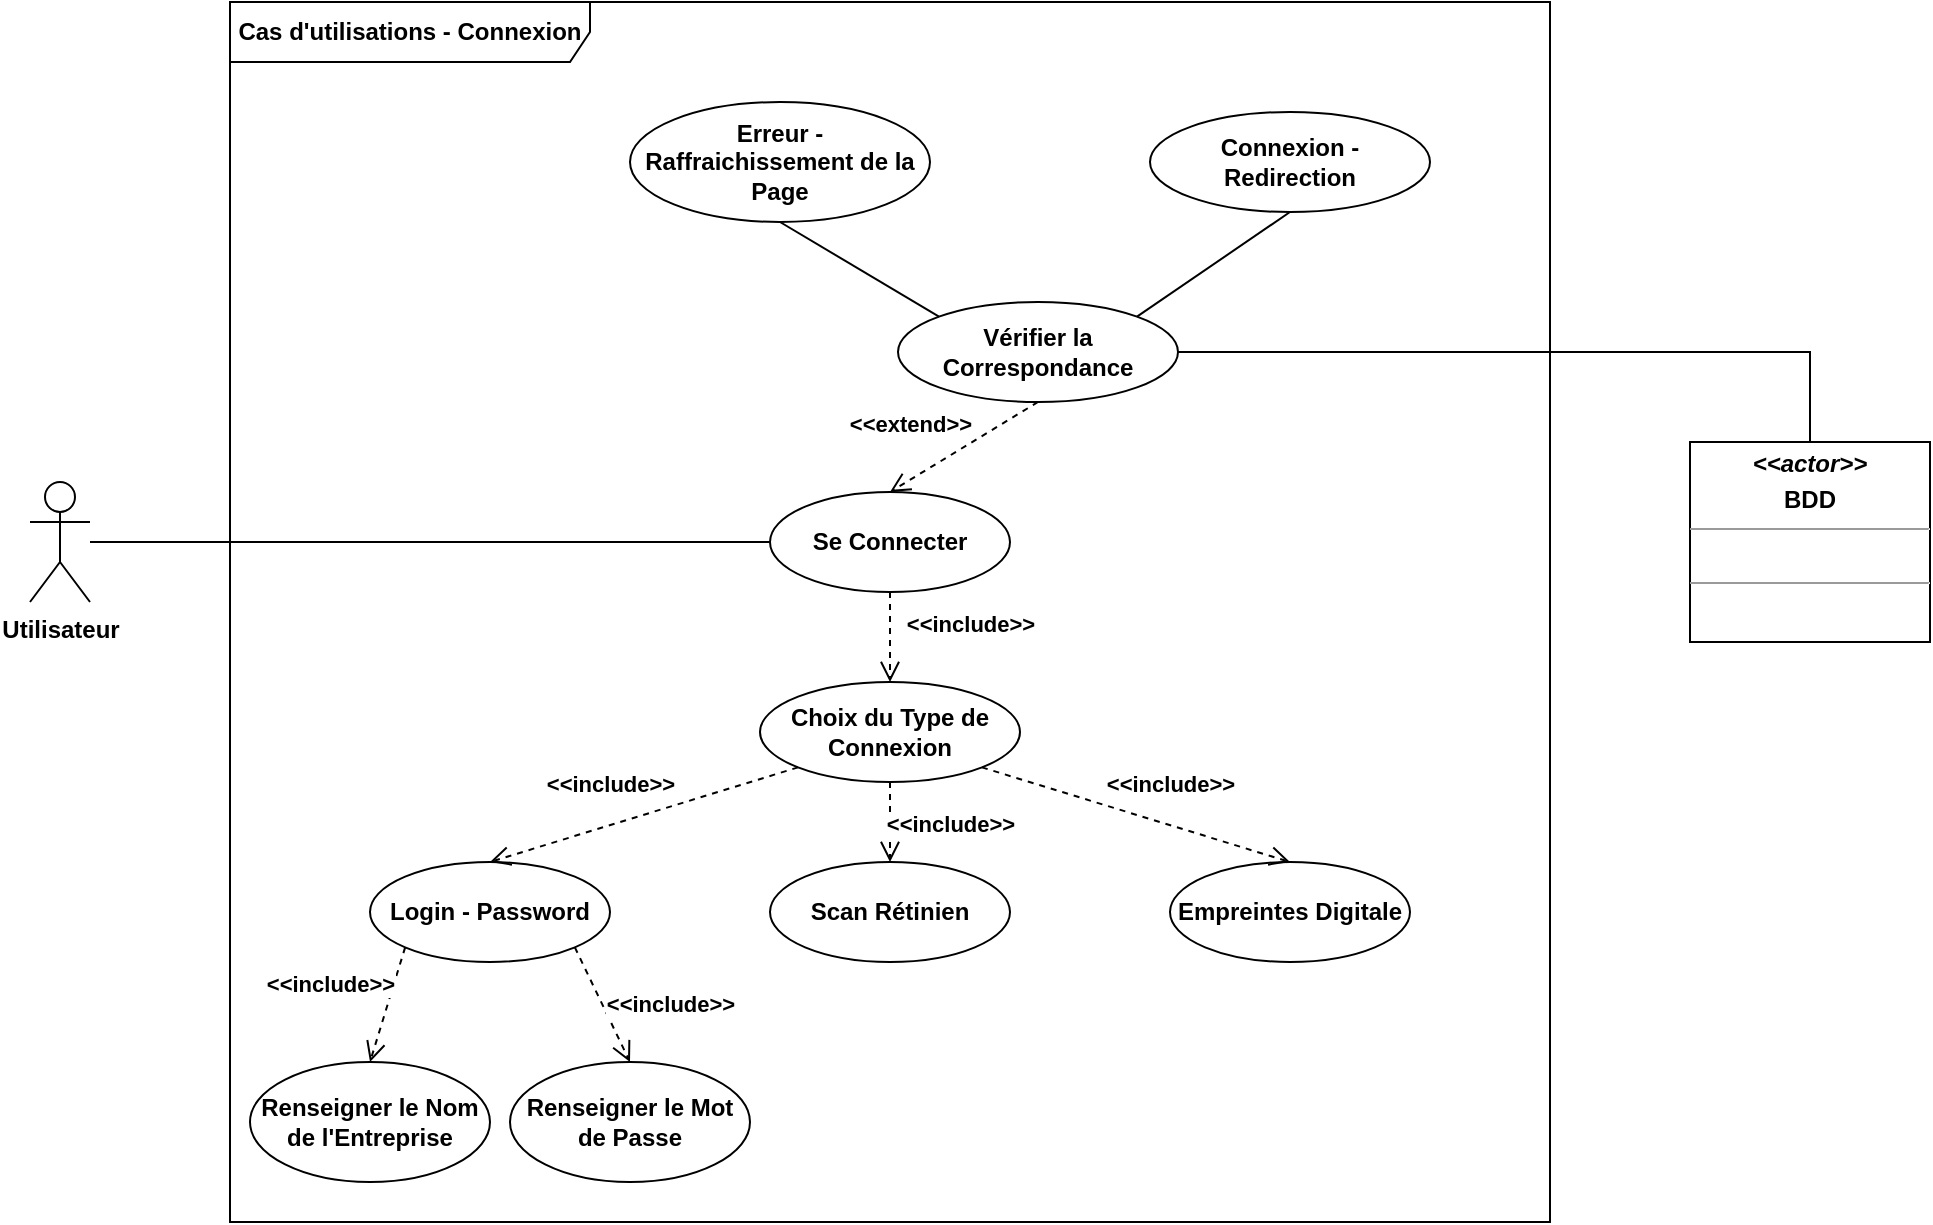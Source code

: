 <mxfile version="20.5.1" type="device"><diagram id="i8uHbc4YsQt7-1IhNRWL" name="Page-1"><mxGraphModel dx="2249" dy="772" grid="1" gridSize="10" guides="1" tooltips="1" connect="1" arrows="1" fold="1" page="1" pageScale="1" pageWidth="827" pageHeight="1169" math="0" shadow="0"><root><mxCell id="0"/><mxCell id="1" parent="0"/><mxCell id="a_bfV0Mtd8QF3BALqNmo-1" value="&lt;span&gt;Cas d'utilisations - Connexion&lt;/span&gt;" style="shape=umlFrame;whiteSpace=wrap;html=1;width=180;height=30;fontStyle=1" parent="1" vertex="1"><mxGeometry x="80" y="70" width="660" height="610" as="geometry"/></mxCell><mxCell id="a_bfV0Mtd8QF3BALqNmo-2" value="Utilisateur" style="shape=umlActor;verticalLabelPosition=bottom;verticalAlign=top;html=1;fontStyle=1" parent="1" vertex="1"><mxGeometry x="-20" y="310" width="30" height="60" as="geometry"/></mxCell><mxCell id="a_bfV0Mtd8QF3BALqNmo-10" value="&lt;p style=&quot;margin:0px;margin-top:4px;text-align:center;&quot;&gt;&lt;i&gt;&amp;lt;&amp;lt;actor&amp;gt;&amp;gt;&lt;/i&gt;&lt;/p&gt;&lt;p style=&quot;margin:0px;margin-top:4px;text-align:center;&quot;&gt;&lt;span&gt;BDD&lt;/span&gt;&lt;br&gt;&lt;span&gt;&lt;/span&gt;&lt;/p&gt;&lt;hr size=&quot;1&quot;&gt;&lt;p style=&quot;margin:0px;margin-left:4px;&quot;&gt;&lt;br&gt;&lt;/p&gt;&lt;hr size=&quot;1&quot;&gt;" style="verticalAlign=top;align=left;overflow=fill;fontSize=12;fontFamily=Helvetica;html=1;fontStyle=1" parent="1" vertex="1"><mxGeometry x="810" y="290" width="120" height="100" as="geometry"/></mxCell><mxCell id="a_bfV0Mtd8QF3BALqNmo-11" value="&lt;span&gt;Se Connecter&lt;/span&gt;" style="ellipse;whiteSpace=wrap;html=1;fontStyle=1" parent="1" vertex="1"><mxGeometry x="350" y="315" width="120" height="50" as="geometry"/></mxCell><mxCell id="a_bfV0Mtd8QF3BALqNmo-12" value="" style="endArrow=none;html=1;rounded=0;entryX=0;entryY=0.5;entryDx=0;entryDy=0;fontStyle=1" parent="1" source="a_bfV0Mtd8QF3BALqNmo-2" target="a_bfV0Mtd8QF3BALqNmo-11" edge="1"><mxGeometry width="50" height="50" relative="1" as="geometry"><mxPoint x="410" y="450" as="sourcePoint"/><mxPoint x="460" y="400" as="targetPoint"/></mxGeometry></mxCell><mxCell id="a_bfV0Mtd8QF3BALqNmo-13" value="&lt;div&gt;&lt;span&gt;Choix du Type de Connexion&lt;/span&gt;&lt;/div&gt;" style="ellipse;whiteSpace=wrap;html=1;fontStyle=1" parent="1" vertex="1"><mxGeometry x="345" y="410" width="130" height="50" as="geometry"/></mxCell><mxCell id="a_bfV0Mtd8QF3BALqNmo-14" value="&lt;span&gt;Login - Password&lt;/span&gt;" style="ellipse;whiteSpace=wrap;html=1;fontStyle=1" parent="1" vertex="1"><mxGeometry x="150" y="500" width="120" height="50" as="geometry"/></mxCell><mxCell id="a_bfV0Mtd8QF3BALqNmo-15" value="&lt;span&gt;Scan Rétinien&lt;/span&gt;" style="ellipse;whiteSpace=wrap;html=1;fontStyle=1" parent="1" vertex="1"><mxGeometry x="350" y="500" width="120" height="50" as="geometry"/></mxCell><mxCell id="a_bfV0Mtd8QF3BALqNmo-16" value="Empreintes Digitale" style="ellipse;whiteSpace=wrap;html=1;fontStyle=1" parent="1" vertex="1"><mxGeometry x="550" y="500" width="120" height="50" as="geometry"/></mxCell><mxCell id="a_bfV0Mtd8QF3BALqNmo-18" value="&lt;span&gt;Vérifier la Correspondance&lt;/span&gt;" style="ellipse;whiteSpace=wrap;html=1;fontStyle=1" parent="1" vertex="1"><mxGeometry x="414" y="220" width="140" height="50" as="geometry"/></mxCell><mxCell id="a_bfV0Mtd8QF3BALqNmo-19" value="&lt;span&gt;Erreur - Raffraichissement de la Page&lt;/span&gt;" style="ellipse;whiteSpace=wrap;html=1;fontStyle=1" parent="1" vertex="1"><mxGeometry x="280" y="120" width="150" height="60" as="geometry"/></mxCell><mxCell id="a_bfV0Mtd8QF3BALqNmo-20" value="&lt;span&gt;Connexion - Redirection&lt;/span&gt;" style="ellipse;whiteSpace=wrap;html=1;fontStyle=1" parent="1" vertex="1"><mxGeometry x="540" y="125" width="140" height="50" as="geometry"/></mxCell><mxCell id="a_bfV0Mtd8QF3BALqNmo-21" value="" style="endArrow=none;html=1;rounded=0;entryX=0.5;entryY=0;entryDx=0;entryDy=0;exitX=1;exitY=0.5;exitDx=0;exitDy=0;fontStyle=1" parent="1" source="a_bfV0Mtd8QF3BALqNmo-18" target="a_bfV0Mtd8QF3BALqNmo-10" edge="1"><mxGeometry width="50" height="50" relative="1" as="geometry"><mxPoint x="410" y="450" as="sourcePoint"/><mxPoint x="460" y="400" as="targetPoint"/><Array as="points"><mxPoint x="870" y="245"/></Array></mxGeometry></mxCell><mxCell id="a_bfV0Mtd8QF3BALqNmo-22" value="" style="endArrow=none;html=1;rounded=0;entryX=0.5;entryY=1;entryDx=0;entryDy=0;exitX=0;exitY=0;exitDx=0;exitDy=0;fontStyle=1" parent="1" source="a_bfV0Mtd8QF3BALqNmo-18" target="a_bfV0Mtd8QF3BALqNmo-19" edge="1"><mxGeometry width="50" height="50" relative="1" as="geometry"><mxPoint x="410" y="450" as="sourcePoint"/><mxPoint x="460" y="400" as="targetPoint"/></mxGeometry></mxCell><mxCell id="a_bfV0Mtd8QF3BALqNmo-24" value="" style="endArrow=none;html=1;rounded=0;entryX=1;entryY=0;entryDx=0;entryDy=0;exitX=0.5;exitY=1;exitDx=0;exitDy=0;fontStyle=1" parent="1" source="a_bfV0Mtd8QF3BALqNmo-20" target="a_bfV0Mtd8QF3BALqNmo-18" edge="1"><mxGeometry width="50" height="50" relative="1" as="geometry"><mxPoint x="410" y="450" as="sourcePoint"/><mxPoint x="460" y="400" as="targetPoint"/></mxGeometry></mxCell><mxCell id="a_bfV0Mtd8QF3BALqNmo-25" value="&amp;lt;&amp;lt;extend&amp;gt;&amp;gt;" style="html=1;verticalAlign=bottom;endArrow=open;dashed=1;endSize=8;rounded=0;exitX=0.5;exitY=1;exitDx=0;exitDy=0;entryX=0.5;entryY=0;entryDx=0;entryDy=0;fontStyle=1" parent="1" source="a_bfV0Mtd8QF3BALqNmo-18" target="a_bfV0Mtd8QF3BALqNmo-11" edge="1"><mxGeometry x="0.503" y="-16" relative="1" as="geometry"><mxPoint x="480" y="420" as="sourcePoint"/><mxPoint x="400" y="420" as="targetPoint"/><mxPoint as="offset"/></mxGeometry></mxCell><mxCell id="a_bfV0Mtd8QF3BALqNmo-26" value="&amp;lt;&amp;lt;include&amp;gt;&amp;gt;" style="html=1;verticalAlign=bottom;endArrow=open;dashed=1;endSize=8;rounded=0;exitX=0.5;exitY=1;exitDx=0;exitDy=0;entryX=0.5;entryY=0;entryDx=0;entryDy=0;fontStyle=1" parent="1" source="a_bfV0Mtd8QF3BALqNmo-11" target="a_bfV0Mtd8QF3BALqNmo-13" edge="1"><mxGeometry x="0.111" y="40" relative="1" as="geometry"><mxPoint x="480" y="420" as="sourcePoint"/><mxPoint x="400" y="420" as="targetPoint"/><mxPoint as="offset"/></mxGeometry></mxCell><mxCell id="a_bfV0Mtd8QF3BALqNmo-30" value="&amp;lt;&amp;lt;include&amp;gt;&amp;gt;" style="html=1;verticalAlign=bottom;endArrow=open;dashed=1;endSize=8;rounded=0;exitX=0;exitY=1;exitDx=0;exitDy=0;entryX=0.5;entryY=0;entryDx=0;entryDy=0;fontStyle=1" parent="1" source="a_bfV0Mtd8QF3BALqNmo-13" target="a_bfV0Mtd8QF3BALqNmo-14" edge="1"><mxGeometry x="0.179" y="-11" relative="1" as="geometry"><mxPoint x="480" y="420" as="sourcePoint"/><mxPoint x="400" y="420" as="targetPoint"/><mxPoint as="offset"/></mxGeometry></mxCell><mxCell id="a_bfV0Mtd8QF3BALqNmo-31" value="&amp;lt;&amp;lt;include&amp;gt;&amp;gt;" style="html=1;verticalAlign=bottom;endArrow=open;dashed=1;endSize=8;rounded=0;exitX=0.5;exitY=1;exitDx=0;exitDy=0;entryX=0.5;entryY=0;entryDx=0;entryDy=0;fontStyle=1" parent="1" source="a_bfV0Mtd8QF3BALqNmo-13" target="a_bfV0Mtd8QF3BALqNmo-15" edge="1"><mxGeometry x="0.5" y="30" relative="1" as="geometry"><mxPoint x="480" y="420" as="sourcePoint"/><mxPoint x="400" y="420" as="targetPoint"/><mxPoint as="offset"/></mxGeometry></mxCell><mxCell id="a_bfV0Mtd8QF3BALqNmo-32" value="&amp;lt;&amp;lt;include&amp;gt;&amp;gt;" style="html=1;verticalAlign=bottom;endArrow=open;dashed=1;endSize=8;rounded=0;entryX=0.5;entryY=0;entryDx=0;entryDy=0;exitX=1;exitY=1;exitDx=0;exitDy=0;fontStyle=1" parent="1" source="a_bfV0Mtd8QF3BALqNmo-13" target="a_bfV0Mtd8QF3BALqNmo-16" edge="1"><mxGeometry x="0.179" y="11" relative="1" as="geometry"><mxPoint x="480" y="420" as="sourcePoint"/><mxPoint x="400" y="420" as="targetPoint"/><mxPoint as="offset"/></mxGeometry></mxCell><mxCell id="a_bfV0Mtd8QF3BALqNmo-34" value="&lt;span&gt;Renseigner le Nom de l'Entreprise&lt;/span&gt;" style="ellipse;whiteSpace=wrap;html=1;fontStyle=1" parent="1" vertex="1"><mxGeometry x="90" y="600" width="120" height="60" as="geometry"/></mxCell><mxCell id="a_bfV0Mtd8QF3BALqNmo-35" value="&lt;span&gt;Renseigner le Mot de Passe&lt;br&gt;&lt;/span&gt;" style="ellipse;whiteSpace=wrap;html=1;fontStyle=1" parent="1" vertex="1"><mxGeometry x="220" y="600" width="120" height="60" as="geometry"/></mxCell><mxCell id="a_bfV0Mtd8QF3BALqNmo-36" value="&amp;lt;&amp;lt;include&amp;gt;&amp;gt;" style="html=1;verticalAlign=bottom;endArrow=open;dashed=1;endSize=8;rounded=0;entryX=0.5;entryY=0;entryDx=0;entryDy=0;exitX=0;exitY=1;exitDx=0;exitDy=0;fontStyle=1" parent="1" source="a_bfV0Mtd8QF3BALqNmo-14" target="a_bfV0Mtd8QF3BALqNmo-34" edge="1"><mxGeometry x="0.239" y="-28" relative="1" as="geometry"><mxPoint x="480" y="420" as="sourcePoint"/><mxPoint x="400" y="420" as="targetPoint"/><mxPoint as="offset"/></mxGeometry></mxCell><mxCell id="a_bfV0Mtd8QF3BALqNmo-37" value="&amp;lt;&amp;lt;include&amp;gt;&amp;gt;" style="html=1;verticalAlign=bottom;endArrow=open;dashed=1;endSize=8;rounded=0;entryX=0.5;entryY=0;entryDx=0;entryDy=0;exitX=1;exitY=1;exitDx=0;exitDy=0;fontStyle=1" parent="1" source="a_bfV0Mtd8QF3BALqNmo-14" target="a_bfV0Mtd8QF3BALqNmo-35" edge="1"><mxGeometry x="0.706" y="27" relative="1" as="geometry"><mxPoint x="480" y="420" as="sourcePoint"/><mxPoint x="400" y="420" as="targetPoint"/><mxPoint as="offset"/></mxGeometry></mxCell></root></mxGraphModel></diagram></mxfile>